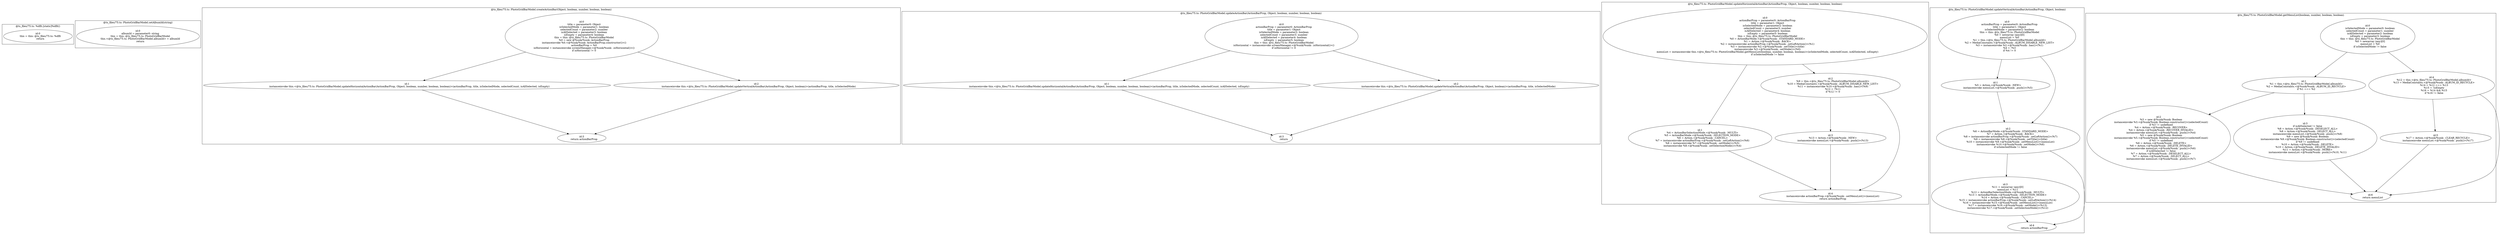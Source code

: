 digraph "75.ts" {
subgraph "cluster_@ts_files/75.ts: %dflt.[static]%dflt()" {
  label="@ts_files/75.ts: %dflt.[static]%dflt()";
  Node33280 [label="id:0
      this = this: @ts_files/75.ts: %dflt
      return"];
}
subgraph "cluster_@ts_files/75.ts: PhotoGridBarModel.setAlbumId(string)" {
  label="@ts_files/75.ts: PhotoGridBarModel.setAlbumId(string)";
  Node49210 [label="id:0
      albumId = parameter0: string
      this = this: @ts_files/75.ts: PhotoGridBarModel
      this.<@ts_files/75.ts: PhotoGridBarModel.albumId> = albumId
      return"];
}
subgraph "cluster_@ts_files/75.ts: PhotoGridBarModel.createActionBar(Object, boolean, number, boolean, boolean)" {
  label="@ts_files/75.ts: PhotoGridBarModel.createActionBar(Object, boolean, number, boolean, boolean)";
  Node85270 [label="id:0
      title = parameter0: Object
      isSelectedMode = parameter1: boolean
      selectedCount = parameter2: number
      isAllSelected = parameter3: boolean
      isEmpty = parameter4: boolean
      this = this: @ts_files/75.ts: PhotoGridBarModel
      %0 = new @%unk/%unk: ActionBarProp
      instanceinvoke %0.<@%unk/%unk: ActionBarProp.constructor()>()
      actionBarProp = %0
      isHorizontal = instanceinvoke screenManager.<@%unk/%unk: .isHorizontal()>()
      if isHorizontal != 0"];
  Node85271 [label="id:1
      instanceinvoke this.<@ts_files/75.ts: PhotoGridBarModel.updateHorizontalActionBar(ActionBarProp, Object, boolean, number, boolean, boolean)>(actionBarProp, title, isSelectedMode, selectedCount, isAllSelected, isEmpty)"];
  Node85272 [label="id:2
      instanceinvoke this.<@ts_files/75.ts: PhotoGridBarModel.updateVerticalActionBar(ActionBarProp, Object, boolean)>(actionBarProp, title, isSelectedMode)"];
  Node85273 [label="id:3
      return actionBarProp"];
  Node85270 -> Node85271;
  Node85270 -> Node85272;
  Node85271 -> Node85273;
  Node85272 -> Node85273;
}
subgraph "cluster_@ts_files/75.ts: PhotoGridBarModel.updateActionBar(ActionBarProp, Object, boolean, number, boolean, boolean)" {
  label="@ts_files/75.ts: PhotoGridBarModel.updateActionBar(ActionBarProp, Object, boolean, number, boolean, boolean)";
  Node99180 [label="id:0
      actionBarProp = parameter0: ActionBarProp
      title = parameter1: Object
      isSelectedMode = parameter2: boolean
      selectedCount = parameter3: number
      isAllSelected = parameter4: boolean
      isEmpty = parameter5: boolean
      this = this: @ts_files/75.ts: PhotoGridBarModel
      isHorizontal = instanceinvoke screenManager.<@%unk/%unk: .isHorizontal()>()
      if isHorizontal != 0"];
  Node99181 [label="id:1
      instanceinvoke this.<@ts_files/75.ts: PhotoGridBarModel.updateHorizontalActionBar(ActionBarProp, Object, boolean, number, boolean, boolean)>(actionBarProp, title, isSelectedMode, selectedCount, isAllSelected, isEmpty)"];
  Node99182 [label="id:2
      instanceinvoke this.<@ts_files/75.ts: PhotoGridBarModel.updateVerticalActionBar(ActionBarProp, Object, boolean)>(actionBarProp, title, isSelectedMode)"];
  Node99183 [label="id:3
      return"];
  Node99180 -> Node99181;
  Node99180 -> Node99182;
  Node99181 -> Node99183;
  Node99182 -> Node99183;
}
subgraph "cluster_@ts_files/75.ts: PhotoGridBarModel.updateHorizontalActionBar(ActionBarProp, Object, boolean, number, boolean, boolean)" {
  label="@ts_files/75.ts: PhotoGridBarModel.updateHorizontalActionBar(ActionBarProp, Object, boolean, number, boolean, boolean)";
  Node109840 [label="id:0
      actionBarProp = parameter0: ActionBarProp
      title = parameter1: Object
      isSelectedMode = parameter2: boolean
      selectedCount = parameter3: number
      isAllSelected = parameter4: boolean
      isEmpty = parameter5: boolean
      this = this: @ts_files/75.ts: PhotoGridBarModel
      %0 = ActionBarMode.<@%unk/%unk: .STANDARD_MODE>
      %1 = Action.<@%unk/%unk: .BACK>
      %2 = instanceinvoke actionBarProp.<@%unk/%unk: .setLeftAction()>(%1)
      %3 = instanceinvoke %2.<@%unk/%unk: .setTitle()>(title)
      instanceinvoke %3.<@%unk/%unk: .setMode()>(%0)
      menuList = instanceinvoke this.<@ts_files/75.ts: PhotoGridBarModel.getMenuList(boolean, number, boolean, boolean)>(isSelectedMode, selectedCount, isAllSelected, isEmpty)
      if isSelectedMode != false"];
  Node109841 [label="id:1
      %4 = ActionBarSelectionMode.<@%unk/%unk: .MULTI>
      %5 = ActionBarMode.<@%unk/%unk: .SELECTION_MODE>
      %6 = Action.<@%unk/%unk: .CANCEL>
      %7 = instanceinvoke actionBarProp.<@%unk/%unk: .setLeftAction()>(%6)
      %8 = instanceinvoke %7.<@%unk/%unk: .setMode()>(%5)
      instanceinvoke %8.<@%unk/%unk: .setSelectionMode()>(%4)"];
  Node109842 [label="id:2
      %9 = this.<@ts_files/75.ts: PhotoGridBarModel.albumId>
      %10 = MediaConstants.<@%unk/%unk: .ALBUM_DISABLE_NEW_LIST>
      %11 = instanceinvoke %10.<@%unk/%unk: .has()>(%9)
      %12 = !%11
      if %12 != 0"];
  Node109843 [label="id:3
      %13 = Action.<@%unk/%unk: .NEW>
      instanceinvoke menuList.<@%unk/%unk: .push()>(%13)"];
  Node109844 [label="id:4
      instanceinvoke actionBarProp.<@%unk/%unk: .setMenuList()>(menuList)
      return actionBarProp"];
  Node109840 -> Node109841;
  Node109840 -> Node109842;
  Node109841 -> Node109844;
  Node109842 -> Node109843;
  Node109842 -> Node109844;
  Node109843 -> Node109844;
}
subgraph "cluster_@ts_files/75.ts: PhotoGridBarModel.updateVerticalActionBar(ActionBarProp, Object, boolean)" {
  label="@ts_files/75.ts: PhotoGridBarModel.updateVerticalActionBar(ActionBarProp, Object, boolean)";
  Node83950 [label="id:0
      actionBarProp = parameter0: ActionBarProp
      title = parameter1: Object
      isSelectedMode = parameter2: boolean
      this = this: @ts_files/75.ts: PhotoGridBarModel
      %0 = newarray (any)[0]
      menuList = %0
      %1 = this.<@ts_files/75.ts: PhotoGridBarModel.albumId>
      %2 = MediaConstants.<@%unk/%unk: .ALBUM_DISABLE_NEW_LIST>
      %3 = instanceinvoke %2.<@%unk/%unk: .has()>(%1)
      %4 = !%3
      if %4 != 0"];
  Node83951 [label="id:1
      %5 = Action.<@%unk/%unk: .NEW>
      instanceinvoke menuList.<@%unk/%unk: .push()>(%5)"];
  Node83952 [label="id:2
      %6 = ActionBarMode.<@%unk/%unk: .STANDARD_MODE>
      %7 = Action.<@%unk/%unk: .BACK>
      %8 = instanceinvoke actionBarProp.<@%unk/%unk: .setLeftAction()>(%7)
      %9 = instanceinvoke %8.<@%unk/%unk: .setTitle()>(title)
      %10 = instanceinvoke %9.<@%unk/%unk: .setMenuList()>(menuList)
      instanceinvoke %10.<@%unk/%unk: .setMode()>(%6)
      if isSelectedMode != false"];
  Node83953 [label="id:3
      %11 = newarray (any)[0]
      menuList = %11
      %12 = ActionBarSelectionMode.<@%unk/%unk: .MULTI>
      %13 = ActionBarMode.<@%unk/%unk: .SELECTION_MODE>
      %14 = Action.<@%unk/%unk: .CANCEL>
      %15 = instanceinvoke actionBarProp.<@%unk/%unk: .setLeftAction()>(%14)
      %16 = instanceinvoke %15.<@%unk/%unk: .setMenuList()>(menuList)
      %17 = instanceinvoke %16.<@%unk/%unk: .setMode()>(%13)
      instanceinvoke %17.<@%unk/%unk: .setSelectionMode()>(%12)"];
  Node83954 [label="id:4
      return actionBarProp"];
  Node83950 -> Node83951;
  Node83950 -> Node83952;
  Node83951 -> Node83952;
  Node83952 -> Node83953;
  Node83952 -> Node83954;
  Node83953 -> Node83954;
}
subgraph "cluster_@ts_files/75.ts: PhotoGridBarModel.getMenuList(boolean, number, boolean, boolean)" {
  label="@ts_files/75.ts: PhotoGridBarModel.getMenuList(boolean, number, boolean, boolean)";
  Node74780 [label="id:0
      isSelectedMode = parameter0: boolean
      selectedCount = parameter1: number
      isAllSelected = parameter2: boolean
      isEmpty = parameter3: boolean
      this = this: @ts_files/75.ts: PhotoGridBarModel
      %0 = newarray (any)[0]
      menuList = %0
      if isSelectedMode != false"];
  Node74781 [label="id:1
      %1 = this.<@ts_files/75.ts: PhotoGridBarModel.albumId>
      %2 = MediaConstants.<@%unk/%unk: .ALBUM_ID_RECYCLE>
      if %1 === %2"];
  Node74782 [label="id:2
      %3 = new @%unk/%unk: Boolean
      instanceinvoke %3.<@%unk/%unk: Boolean.constructor()>(selectedCount)
      if %3 != undefined
      %4 = Action.<@%unk/%unk: .RECOVER>
      %4 = Action.<@%unk/%unk: .RECOVER_INVALID>
      instanceinvoke menuList.<@%unk/%unk: .push()>(%4)
      %5 = new @%unk/%unk: Boolean
      instanceinvoke %5.<@%unk/%unk: Boolean.constructor()>(selectedCount)
      if %5 != undefined
      %6 = Action.<@%unk/%unk: .DELETE>
      %6 = Action.<@%unk/%unk: .DELETE_INVALID>
      instanceinvoke menuList.<@%unk/%unk: .push()>(%6)
      if isAllSelected != false
      %7 = Action.<@%unk/%unk: .DESELECT_ALL>
      %7 = Action.<@%unk/%unk: .SELECT_ALL>
      instanceinvoke menuList.<@%unk/%unk: .push()>(%7)"];
  Node74783 [label="id:3
      if isAllSelected != false
      %8 = Action.<@%unk/%unk: .DESELECT_ALL>
      %8 = Action.<@%unk/%unk: .SELECT_ALL>
      instanceinvoke menuList.<@%unk/%unk: .push()>(%8)
      %9 = new @%unk/%unk: Boolean
      instanceinvoke %9.<@%unk/%unk: Boolean.constructor()>(selectedCount)
      if %9 != undefined
      %10 = Action.<@%unk/%unk: .DELETE>
      %10 = Action.<@%unk/%unk: .DELETE_INVALID>
      %11 = Action.<@%unk/%unk: .MORE>
      instanceinvoke menuList.<@%unk/%unk: .push()>(%10, %11)"];
  Node74784 [label="id:4
      %12 = this.<@ts_files/75.ts: PhotoGridBarModel.albumId>
      %13 = MediaConstants.<@%unk/%unk: .ALBUM_ID_RECYCLE>
      %14 = %12 === %13
      %15 = !isEmpty
      %16 = %14 && %15
      if %16 != false"];
  Node74785 [label="id:5
      %17 = Action.<@%unk/%unk: .CLEAR_RECYCLE>
      instanceinvoke menuList.<@%unk/%unk: .push()>(%17)"];
  Node74786 [label="id:6
      return menuList"];
  Node74780 -> Node74781;
  Node74780 -> Node74784;
  Node74781 -> Node74782;
  Node74781 -> Node74783;
  Node74782 -> Node74786;
  Node74783 -> Node74786;
  Node74784 -> Node74785;
  Node74784 -> Node74786;
  Node74785 -> Node74786;
}
}
